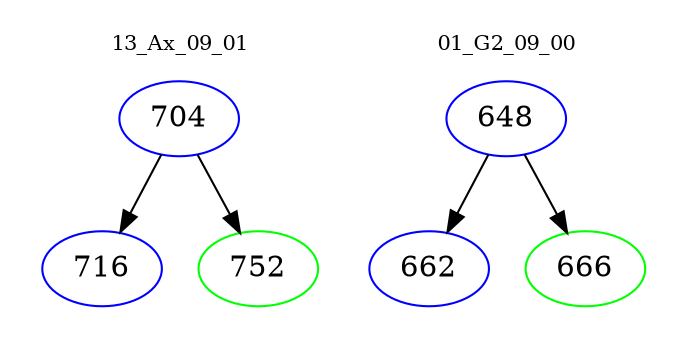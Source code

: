 digraph{
subgraph cluster_0 {
color = white
label = "13_Ax_09_01";
fontsize=10;
T0_704 [label="704", color="blue"]
T0_704 -> T0_716 [color="black"]
T0_716 [label="716", color="blue"]
T0_704 -> T0_752 [color="black"]
T0_752 [label="752", color="green"]
}
subgraph cluster_1 {
color = white
label = "01_G2_09_00";
fontsize=10;
T1_648 [label="648", color="blue"]
T1_648 -> T1_662 [color="black"]
T1_662 [label="662", color="blue"]
T1_648 -> T1_666 [color="black"]
T1_666 [label="666", color="green"]
}
}
